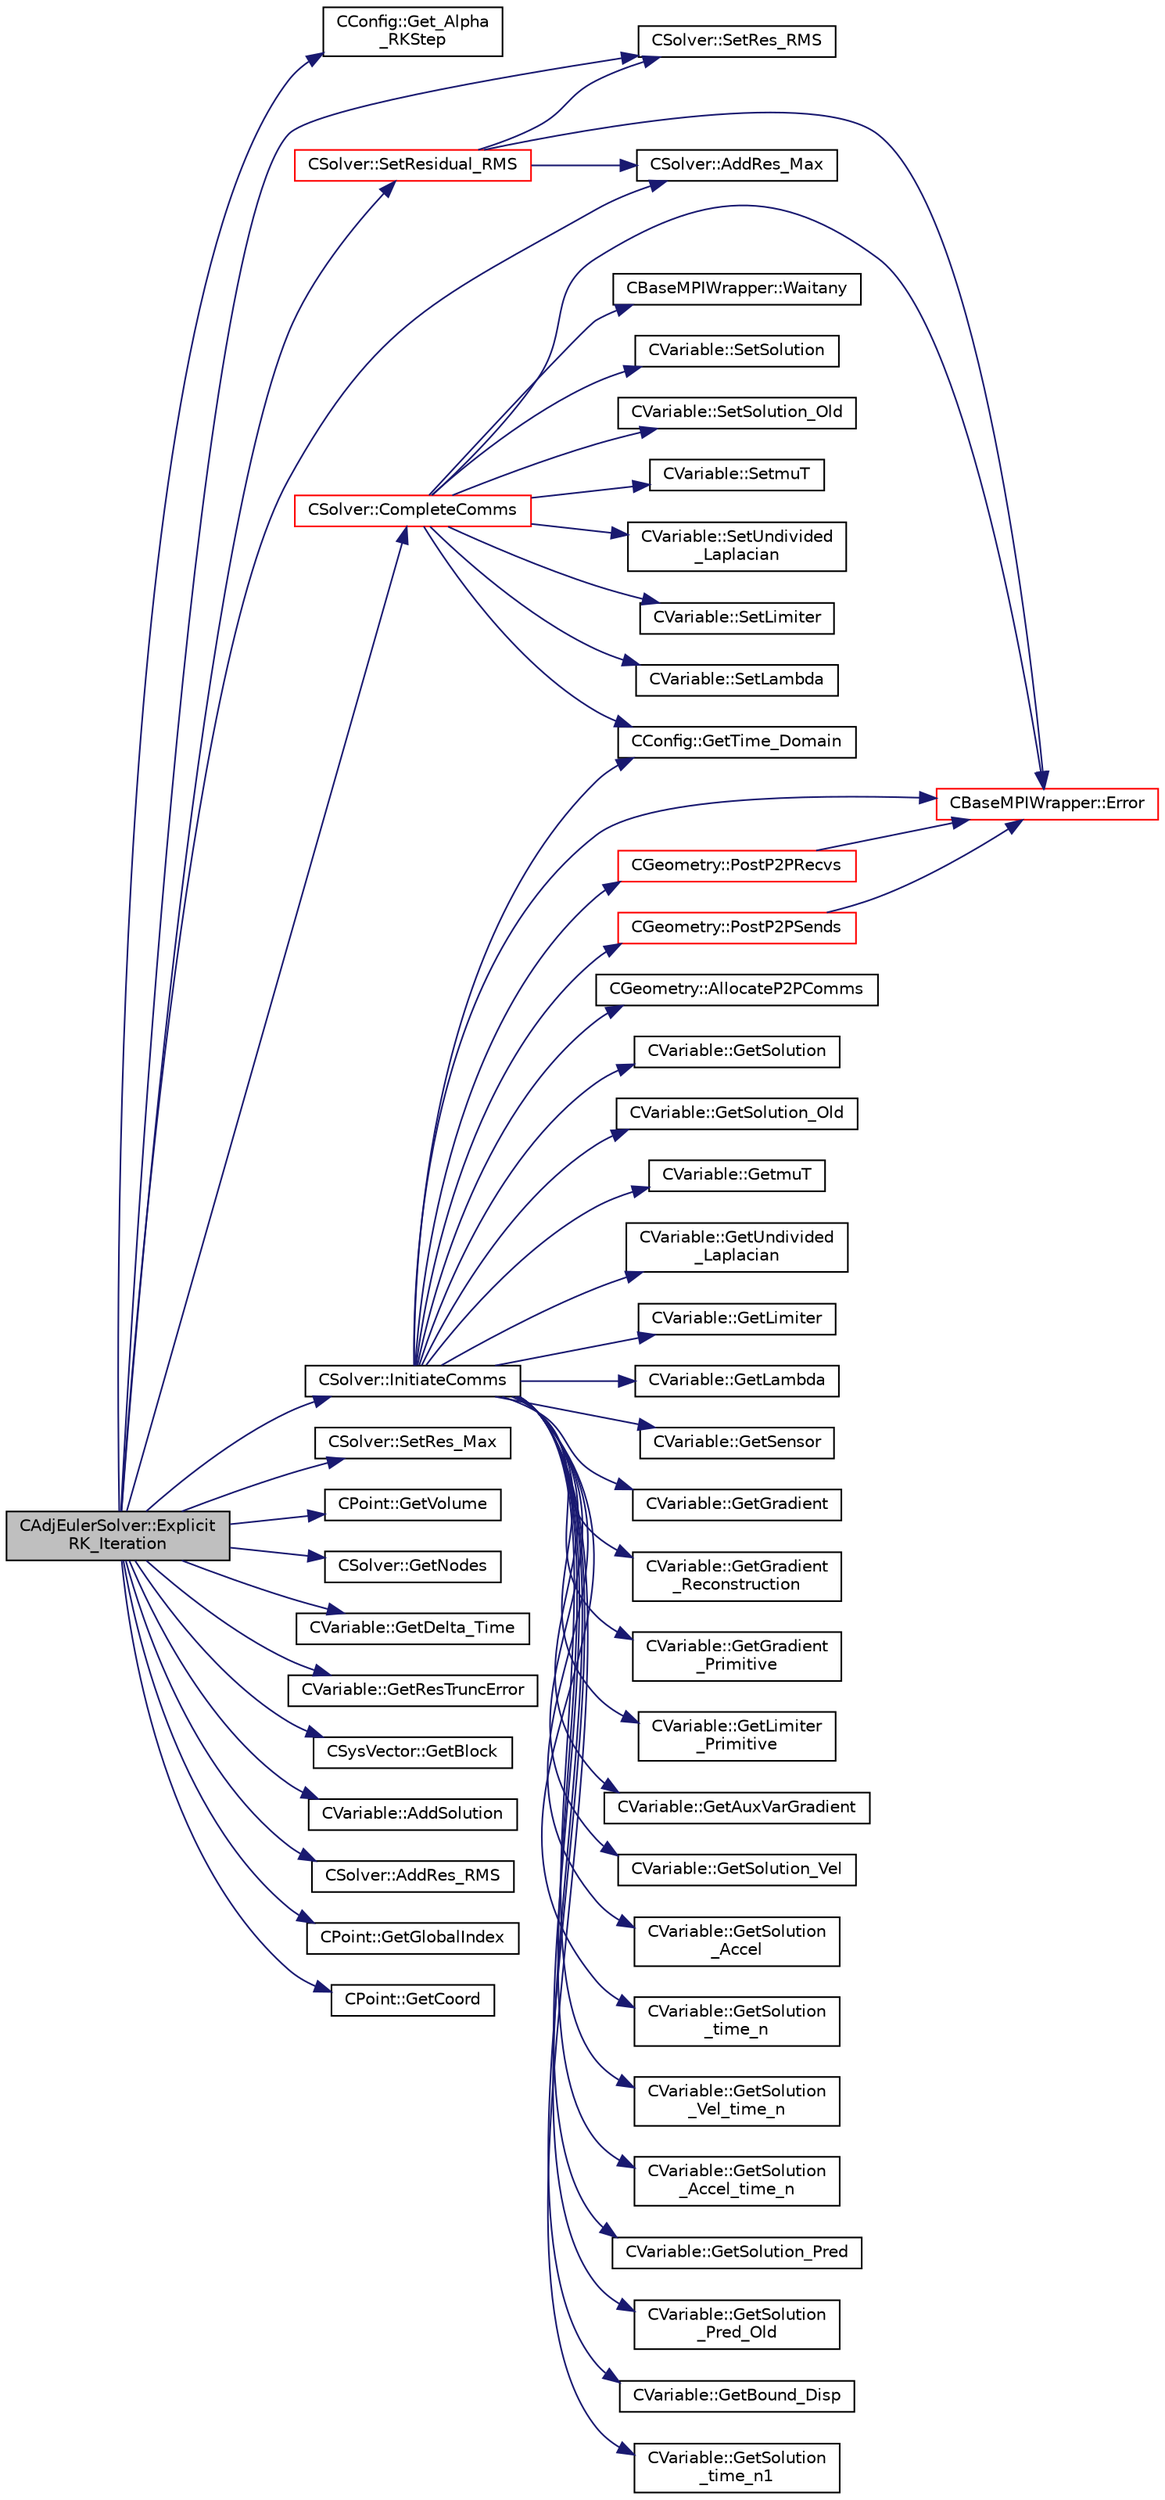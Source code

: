 digraph "CAdjEulerSolver::ExplicitRK_Iteration"
{
  edge [fontname="Helvetica",fontsize="10",labelfontname="Helvetica",labelfontsize="10"];
  node [fontname="Helvetica",fontsize="10",shape=record];
  rankdir="LR";
  Node495 [label="CAdjEulerSolver::Explicit\lRK_Iteration",height=0.2,width=0.4,color="black", fillcolor="grey75", style="filled", fontcolor="black"];
  Node495 -> Node496 [color="midnightblue",fontsize="10",style="solid",fontname="Helvetica"];
  Node496 [label="CConfig::Get_Alpha\l_RKStep",height=0.2,width=0.4,color="black", fillcolor="white", style="filled",URL="$class_c_config.html#a62305792633c8d0cb5ccd564d126fc0a",tooltip="Get the alpha (convective) coefficients for the Runge-Kutta integration scheme. "];
  Node495 -> Node497 [color="midnightblue",fontsize="10",style="solid",fontname="Helvetica"];
  Node497 [label="CSolver::SetRes_RMS",height=0.2,width=0.4,color="black", fillcolor="white", style="filled",URL="$class_c_solver.html#a6b74eb7a8bc01a4997c9844598f39d2f",tooltip="Set the maximal residual, this is useful for the convergence history. "];
  Node495 -> Node498 [color="midnightblue",fontsize="10",style="solid",fontname="Helvetica"];
  Node498 [label="CSolver::SetRes_Max",height=0.2,width=0.4,color="black", fillcolor="white", style="filled",URL="$class_c_solver.html#adf14c8391575b286636b04e66f0b5ca7",tooltip="Set the maximal residual, this is useful for the convergence history. "];
  Node495 -> Node499 [color="midnightblue",fontsize="10",style="solid",fontname="Helvetica"];
  Node499 [label="CPoint::GetVolume",height=0.2,width=0.4,color="black", fillcolor="white", style="filled",URL="$class_c_point.html#a3c526a15e767c7de9cf163800aa581e5",tooltip="Get area or volume of the control volume. "];
  Node495 -> Node500 [color="midnightblue",fontsize="10",style="solid",fontname="Helvetica"];
  Node500 [label="CSolver::GetNodes",height=0.2,width=0.4,color="black", fillcolor="white", style="filled",URL="$class_c_solver.html#af3198e52a2ea377bb765647b5e697197",tooltip="Allow outside access to the nodes of the solver, containing conservatives, primitives, etc. "];
  Node495 -> Node501 [color="midnightblue",fontsize="10",style="solid",fontname="Helvetica"];
  Node501 [label="CVariable::GetDelta_Time",height=0.2,width=0.4,color="black", fillcolor="white", style="filled",URL="$class_c_variable.html#aef3ea2cd0a87d55835bb2bd332678489",tooltip="Get the value of the time step. "];
  Node495 -> Node502 [color="midnightblue",fontsize="10",style="solid",fontname="Helvetica"];
  Node502 [label="CVariable::GetResTruncError",height=0.2,width=0.4,color="black", fillcolor="white", style="filled",URL="$class_c_variable.html#a026747bfe251f06e2a37352eafbf71f4",tooltip="Get the truncation error. "];
  Node495 -> Node503 [color="midnightblue",fontsize="10",style="solid",fontname="Helvetica"];
  Node503 [label="CSysVector::GetBlock",height=0.2,width=0.4,color="black", fillcolor="white", style="filled",URL="$class_c_sys_vector.html#a0f53b910eb47537bbedcade1fa4b7e5e",tooltip="Get the value of the residual. "];
  Node495 -> Node504 [color="midnightblue",fontsize="10",style="solid",fontname="Helvetica"];
  Node504 [label="CVariable::AddSolution",height=0.2,width=0.4,color="black", fillcolor="white", style="filled",URL="$class_c_variable.html#acb44f7d71d6e55b18bd008b704327f4a",tooltip="Add a value to the solution. "];
  Node495 -> Node505 [color="midnightblue",fontsize="10",style="solid",fontname="Helvetica"];
  Node505 [label="CSolver::AddRes_RMS",height=0.2,width=0.4,color="black", fillcolor="white", style="filled",URL="$class_c_solver.html#a41bc448daf37985882cb2cf27ab1ffd4",tooltip="Adds the maximal residual, this is useful for the convergence history. "];
  Node495 -> Node506 [color="midnightblue",fontsize="10",style="solid",fontname="Helvetica"];
  Node506 [label="CSolver::AddRes_Max",height=0.2,width=0.4,color="black", fillcolor="white", style="filled",URL="$class_c_solver.html#a8068067ba1b56173c95d4799bfb48d9e",tooltip="Adds the maximal residual, this is useful for the convergence history. "];
  Node495 -> Node507 [color="midnightblue",fontsize="10",style="solid",fontname="Helvetica"];
  Node507 [label="CPoint::GetGlobalIndex",height=0.2,width=0.4,color="black", fillcolor="white", style="filled",URL="$class_c_point.html#ab546170a5a03ef210a75fc5531910050",tooltip="Get the global index in a parallel computation. "];
  Node495 -> Node508 [color="midnightblue",fontsize="10",style="solid",fontname="Helvetica"];
  Node508 [label="CPoint::GetCoord",height=0.2,width=0.4,color="black", fillcolor="white", style="filled",URL="$class_c_point.html#a95fe081d22e96e190cb3edcbf0d6525f",tooltip="Get the coordinates dor the control volume. "];
  Node495 -> Node509 [color="midnightblue",fontsize="10",style="solid",fontname="Helvetica"];
  Node509 [label="CSolver::InitiateComms",height=0.2,width=0.4,color="black", fillcolor="white", style="filled",URL="$class_c_solver.html#a68ef94bc50683bd1f1d750b4a8cb7351",tooltip="Routine to load a solver quantity into the data structures for MPI point-to-point communication and t..."];
  Node509 -> Node510 [color="midnightblue",fontsize="10",style="solid",fontname="Helvetica"];
  Node510 [label="CConfig::GetTime_Domain",height=0.2,width=0.4,color="black", fillcolor="white", style="filled",URL="$class_c_config.html#a6a11350b3c8d7577318be43cda6f7292",tooltip="Check if the multizone problem is solved for time domain. "];
  Node509 -> Node511 [color="midnightblue",fontsize="10",style="solid",fontname="Helvetica"];
  Node511 [label="CBaseMPIWrapper::Error",height=0.2,width=0.4,color="red", fillcolor="white", style="filled",URL="$class_c_base_m_p_i_wrapper.html#a04457c47629bda56704e6a8804833eeb"];
  Node509 -> Node513 [color="midnightblue",fontsize="10",style="solid",fontname="Helvetica"];
  Node513 [label="CGeometry::AllocateP2PComms",height=0.2,width=0.4,color="black", fillcolor="white", style="filled",URL="$class_c_geometry.html#ab8d78a9f4017431b7542e154f58a7e63",tooltip="Routine to allocate buffers for point-to-point MPI communications. Also called to dynamically realloc..."];
  Node509 -> Node514 [color="midnightblue",fontsize="10",style="solid",fontname="Helvetica"];
  Node514 [label="CGeometry::PostP2PRecvs",height=0.2,width=0.4,color="red", fillcolor="white", style="filled",URL="$class_c_geometry.html#a35dd847b43dad069e3d73e376a0f32fb",tooltip="Routine to launch non-blocking recvs only for all point-to-point communication with neighboring parti..."];
  Node514 -> Node511 [color="midnightblue",fontsize="10",style="solid",fontname="Helvetica"];
  Node509 -> Node516 [color="midnightblue",fontsize="10",style="solid",fontname="Helvetica"];
  Node516 [label="CVariable::GetSolution",height=0.2,width=0.4,color="black", fillcolor="white", style="filled",URL="$class_c_variable.html#a261483e39c23c1de7cb9aea7e917c121",tooltip="Get the solution. "];
  Node509 -> Node517 [color="midnightblue",fontsize="10",style="solid",fontname="Helvetica"];
  Node517 [label="CVariable::GetSolution_Old",height=0.2,width=0.4,color="black", fillcolor="white", style="filled",URL="$class_c_variable.html#a70a9df6b6cc631f9c3b9a3ef7b3ecfe4",tooltip="Get the old solution of the problem (Runge-Kutta method) "];
  Node509 -> Node518 [color="midnightblue",fontsize="10",style="solid",fontname="Helvetica"];
  Node518 [label="CVariable::GetmuT",height=0.2,width=0.4,color="black", fillcolor="white", style="filled",URL="$class_c_variable.html#ad35ee29420764dda0bbb574f7a7253e7",tooltip="Get the value of the eddy viscosity. "];
  Node509 -> Node519 [color="midnightblue",fontsize="10",style="solid",fontname="Helvetica"];
  Node519 [label="CVariable::GetUndivided\l_Laplacian",height=0.2,width=0.4,color="black", fillcolor="white", style="filled",URL="$class_c_variable.html#a1dd90f7826e65b6b9fe15becaf82b1af",tooltip="Get the undivided laplacian of the solution. "];
  Node509 -> Node520 [color="midnightblue",fontsize="10",style="solid",fontname="Helvetica"];
  Node520 [label="CVariable::GetLimiter",height=0.2,width=0.4,color="black", fillcolor="white", style="filled",URL="$class_c_variable.html#a9575966f5c250fca5f6c6ff4f2dd7558",tooltip="Get the value of the slope limiter. "];
  Node509 -> Node521 [color="midnightblue",fontsize="10",style="solid",fontname="Helvetica"];
  Node521 [label="CVariable::GetLambda",height=0.2,width=0.4,color="black", fillcolor="white", style="filled",URL="$class_c_variable.html#af0b6afbd2666eab791d902f50fc3e869",tooltip="Get the value of the spectral radius. "];
  Node509 -> Node522 [color="midnightblue",fontsize="10",style="solid",fontname="Helvetica"];
  Node522 [label="CVariable::GetSensor",height=0.2,width=0.4,color="black", fillcolor="white", style="filled",URL="$class_c_variable.html#afec545423f883bcd961ac9f1e5d18dd2",tooltip="Get the pressure sensor. "];
  Node509 -> Node523 [color="midnightblue",fontsize="10",style="solid",fontname="Helvetica"];
  Node523 [label="CVariable::GetGradient",height=0.2,width=0.4,color="black", fillcolor="white", style="filled",URL="$class_c_variable.html#a7b58da4a928d622e7c2d4b4db047769d",tooltip="Get the value of the solution gradient. "];
  Node509 -> Node524 [color="midnightblue",fontsize="10",style="solid",fontname="Helvetica"];
  Node524 [label="CVariable::GetGradient\l_Reconstruction",height=0.2,width=0.4,color="black", fillcolor="white", style="filled",URL="$class_c_variable.html#a977f02338e95faf16da03dceb858d21b",tooltip="Get the value of the primitive gradient for MUSCL reconstruction. "];
  Node509 -> Node525 [color="midnightblue",fontsize="10",style="solid",fontname="Helvetica"];
  Node525 [label="CVariable::GetGradient\l_Primitive",height=0.2,width=0.4,color="black", fillcolor="white", style="filled",URL="$class_c_variable.html#a8b7f4e020a837b1fe639e8d875f964d5",tooltip="A virtual member. "];
  Node509 -> Node526 [color="midnightblue",fontsize="10",style="solid",fontname="Helvetica"];
  Node526 [label="CVariable::GetLimiter\l_Primitive",height=0.2,width=0.4,color="black", fillcolor="white", style="filled",URL="$class_c_variable.html#a16ceb9b6d42113b37bb6f19652b22ed4",tooltip="A virtual member. "];
  Node509 -> Node527 [color="midnightblue",fontsize="10",style="solid",fontname="Helvetica"];
  Node527 [label="CVariable::GetAuxVarGradient",height=0.2,width=0.4,color="black", fillcolor="white", style="filled",URL="$class_c_variable.html#a834d120ef94368df0db7b3b96a7a324c",tooltip="Get the gradient of the auxiliary variable. "];
  Node509 -> Node528 [color="midnightblue",fontsize="10",style="solid",fontname="Helvetica"];
  Node528 [label="CVariable::GetSolution_Vel",height=0.2,width=0.4,color="black", fillcolor="white", style="filled",URL="$class_c_variable.html#ae403ee21871629716cbabead1c587dac",tooltip="Get the velocity (Structural Analysis). "];
  Node509 -> Node529 [color="midnightblue",fontsize="10",style="solid",fontname="Helvetica"];
  Node529 [label="CVariable::GetSolution\l_Accel",height=0.2,width=0.4,color="black", fillcolor="white", style="filled",URL="$class_c_variable.html#aef2fdf091198070a00d12cdb4dea3ff6",tooltip="Get the acceleration (Structural Analysis). "];
  Node509 -> Node530 [color="midnightblue",fontsize="10",style="solid",fontname="Helvetica"];
  Node530 [label="CVariable::GetSolution\l_time_n",height=0.2,width=0.4,color="black", fillcolor="white", style="filled",URL="$class_c_variable.html#a9162db789c2ca2b71159697cc500fcce",tooltip="Get the solution at time n. "];
  Node509 -> Node531 [color="midnightblue",fontsize="10",style="solid",fontname="Helvetica"];
  Node531 [label="CVariable::GetSolution\l_Vel_time_n",height=0.2,width=0.4,color="black", fillcolor="white", style="filled",URL="$class_c_variable.html#ab36e9bb95a17f0561a94edb80f1ca4c0",tooltip="Get the velocity of the nodes (Structural Analysis) at time n. "];
  Node509 -> Node532 [color="midnightblue",fontsize="10",style="solid",fontname="Helvetica"];
  Node532 [label="CVariable::GetSolution\l_Accel_time_n",height=0.2,width=0.4,color="black", fillcolor="white", style="filled",URL="$class_c_variable.html#acb493936a05287142a6257122f5cefb5",tooltip="Get the acceleration of the nodes (Structural Analysis) at time n. "];
  Node509 -> Node533 [color="midnightblue",fontsize="10",style="solid",fontname="Helvetica"];
  Node533 [label="CVariable::GetSolution_Pred",height=0.2,width=0.4,color="black", fillcolor="white", style="filled",URL="$class_c_variable.html#adba4a8e082e70a9a6fe5d1d9c6e5c820",tooltip="A virtual member. Get the value of the solution predictor. "];
  Node509 -> Node534 [color="midnightblue",fontsize="10",style="solid",fontname="Helvetica"];
  Node534 [label="CVariable::GetSolution\l_Pred_Old",height=0.2,width=0.4,color="black", fillcolor="white", style="filled",URL="$class_c_variable.html#a626f4cad3d20be125e844b9076e44e07",tooltip="A virtual member. Get the value of the solution predictor. "];
  Node509 -> Node535 [color="midnightblue",fontsize="10",style="solid",fontname="Helvetica"];
  Node535 [label="CVariable::GetBound_Disp",height=0.2,width=0.4,color="black", fillcolor="white", style="filled",URL="$class_c_variable.html#a7e382eae45700e5c1e8973292c08f128",tooltip="A virtual member. Get the value of the displacement imposed at the boundary. "];
  Node509 -> Node536 [color="midnightblue",fontsize="10",style="solid",fontname="Helvetica"];
  Node536 [label="CVariable::GetSolution\l_time_n1",height=0.2,width=0.4,color="black", fillcolor="white", style="filled",URL="$class_c_variable.html#a584e438afb716aa0ffce4ccc9b469ef6",tooltip="Get the solution at time n-1. "];
  Node509 -> Node537 [color="midnightblue",fontsize="10",style="solid",fontname="Helvetica"];
  Node537 [label="CGeometry::PostP2PSends",height=0.2,width=0.4,color="red", fillcolor="white", style="filled",URL="$class_c_geometry.html#a3db8e369fc532db7a85a27fbb01056fe",tooltip="Routine to launch a single non-blocking send once the buffer is loaded for a point-to-point commucati..."];
  Node537 -> Node511 [color="midnightblue",fontsize="10",style="solid",fontname="Helvetica"];
  Node495 -> Node539 [color="midnightblue",fontsize="10",style="solid",fontname="Helvetica"];
  Node539 [label="CSolver::CompleteComms",height=0.2,width=0.4,color="red", fillcolor="white", style="filled",URL="$class_c_solver.html#a8d3046ad54e177f0705a2bff99c1cf16",tooltip="Routine to complete the set of non-blocking communications launched by InitiateComms() and unpacking ..."];
  Node539 -> Node540 [color="midnightblue",fontsize="10",style="solid",fontname="Helvetica"];
  Node540 [label="CBaseMPIWrapper::Waitany",height=0.2,width=0.4,color="black", fillcolor="white", style="filled",URL="$class_c_base_m_p_i_wrapper.html#ade364e6661c9eec2070a2448dbb5750b"];
  Node539 -> Node541 [color="midnightblue",fontsize="10",style="solid",fontname="Helvetica"];
  Node541 [label="CVariable::SetSolution",height=0.2,width=0.4,color="black", fillcolor="white", style="filled",URL="$class_c_variable.html#a22fbbd7bc6491672843000644a05c6a5",tooltip="Set the value of the solution, all variables. "];
  Node539 -> Node542 [color="midnightblue",fontsize="10",style="solid",fontname="Helvetica"];
  Node542 [label="CVariable::SetSolution_Old",height=0.2,width=0.4,color="black", fillcolor="white", style="filled",URL="$class_c_variable.html#a6ee4d8d450971204cc054a33d6473732",tooltip="Set the value of the old solution. "];
  Node539 -> Node543 [color="midnightblue",fontsize="10",style="solid",fontname="Helvetica"];
  Node543 [label="CVariable::SetmuT",height=0.2,width=0.4,color="black", fillcolor="white", style="filled",URL="$class_c_variable.html#a91256a1e927c5a529d853d0f127243de",tooltip="Set the value of the eddy viscosity. "];
  Node539 -> Node544 [color="midnightblue",fontsize="10",style="solid",fontname="Helvetica"];
  Node544 [label="CVariable::SetUndivided\l_Laplacian",height=0.2,width=0.4,color="black", fillcolor="white", style="filled",URL="$class_c_variable.html#ad3ffccf8e47dccac8bb71b4d8fdbc1be",tooltip="Set the value of the undivided laplacian of the solution. "];
  Node539 -> Node545 [color="midnightblue",fontsize="10",style="solid",fontname="Helvetica"];
  Node545 [label="CVariable::SetLimiter",height=0.2,width=0.4,color="black", fillcolor="white", style="filled",URL="$class_c_variable.html#a7facd577dde974e01c3de9b6f273232e",tooltip="Set the value of the limiter. "];
  Node539 -> Node546 [color="midnightblue",fontsize="10",style="solid",fontname="Helvetica"];
  Node546 [label="CVariable::SetLambda",height=0.2,width=0.4,color="black", fillcolor="white", style="filled",URL="$class_c_variable.html#afc0086076d62561f31a39f774c297428",tooltip="Set the value of the spectral radius. "];
  Node539 -> Node510 [color="midnightblue",fontsize="10",style="solid",fontname="Helvetica"];
  Node539 -> Node511 [color="midnightblue",fontsize="10",style="solid",fontname="Helvetica"];
  Node495 -> Node563 [color="midnightblue",fontsize="10",style="solid",fontname="Helvetica"];
  Node563 [label="CSolver::SetResidual_RMS",height=0.2,width=0.4,color="red", fillcolor="white", style="filled",URL="$class_c_solver.html#a757fe316cc412bb18f1c6dff3beeb6b4",tooltip="Set the value of the max residual and RMS residual. "];
  Node563 -> Node511 [color="midnightblue",fontsize="10",style="solid",fontname="Helvetica"];
  Node563 -> Node497 [color="midnightblue",fontsize="10",style="solid",fontname="Helvetica"];
  Node563 -> Node506 [color="midnightblue",fontsize="10",style="solid",fontname="Helvetica"];
}
